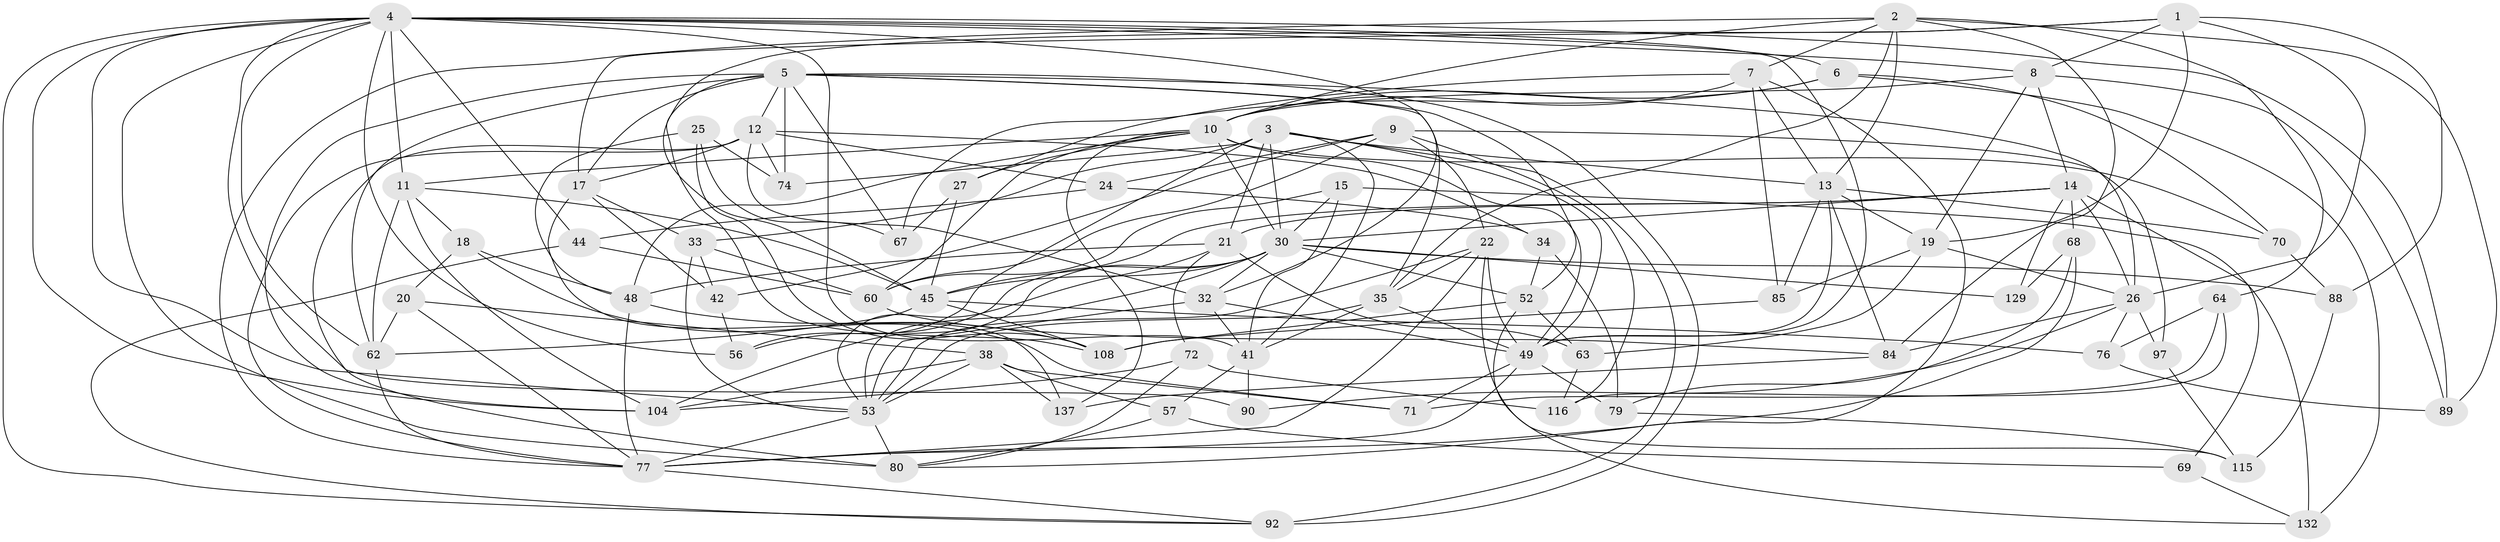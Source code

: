 // original degree distribution, {4: 1.0}
// Generated by graph-tools (version 1.1) at 2025/21/03/04/25 18:21:00]
// undirected, 70 vertices, 201 edges
graph export_dot {
graph [start="1"]
  node [color=gray90,style=filled];
  1 [super="+55"];
  2 [super="+16"];
  3 [super="+87+117+114"];
  4 [super="+125+109+29"];
  5 [super="+75"];
  6 [super="+39"];
  7 [super="+36"];
  8 [super="+28"];
  9 [super="+99"];
  10 [super="+61+110"];
  11 [super="+139"];
  12 [super="+43"];
  13 [super="+23"];
  14 [super="+66+40"];
  15;
  17 [super="+54"];
  18;
  19 [super="+101"];
  20;
  21 [super="+31"];
  22 [super="+123"];
  24;
  25;
  26 [super="+96+46"];
  27;
  30 [super="+73+94"];
  32 [super="+37"];
  33 [super="+47"];
  34;
  35 [super="+51"];
  38 [super="+127"];
  41 [super="+50+58"];
  42;
  44;
  45 [super="+102+105"];
  48 [super="+130"];
  49 [super="+133+124+140"];
  52 [super="+119"];
  53 [super="+83+91"];
  56;
  57;
  60 [super="+135"];
  62 [super="+118"];
  63;
  64;
  67;
  68 [super="+126"];
  69;
  70;
  71;
  72;
  74;
  76;
  77 [super="+93"];
  79;
  80 [super="+100"];
  84 [super="+131"];
  85;
  88;
  89;
  90;
  92 [super="+107"];
  97;
  104 [super="+121"];
  108 [super="+112"];
  115;
  116;
  129;
  132;
  137;
  1 -- 88;
  1 -- 8;
  1 -- 45;
  1 -- 17;
  1 -- 19;
  1 -- 26;
  2 -- 89;
  2 -- 64;
  2 -- 84;
  2 -- 7;
  2 -- 35;
  2 -- 10;
  2 -- 13;
  2 -- 77;
  3 -- 33 [weight=2];
  3 -- 41;
  3 -- 21;
  3 -- 74;
  3 -- 49;
  3 -- 13;
  3 -- 30;
  3 -- 56;
  3 -- 92;
  4 -- 32;
  4 -- 89;
  4 -- 6 [weight=2];
  4 -- 92;
  4 -- 80;
  4 -- 8;
  4 -- 90;
  4 -- 62;
  4 -- 11;
  4 -- 49;
  4 -- 53;
  4 -- 56;
  4 -- 41;
  4 -- 44;
  4 -- 104;
  5 -- 67;
  5 -- 52;
  5 -- 108;
  5 -- 35;
  5 -- 104;
  5 -- 74;
  5 -- 17;
  5 -- 92 [weight=2];
  5 -- 62;
  5 -- 12;
  5 -- 26;
  6 -- 70;
  6 -- 67;
  6 -- 132;
  6 -- 10;
  7 -- 85;
  7 -- 80;
  7 -- 27;
  7 -- 13;
  7 -- 10;
  8 -- 14;
  8 -- 89;
  8 -- 10;
  8 -- 19;
  9 -- 42;
  9 -- 22;
  9 -- 97;
  9 -- 24;
  9 -- 116;
  9 -- 60;
  10 -- 48;
  10 -- 30;
  10 -- 11;
  10 -- 49;
  10 -- 70;
  10 -- 137;
  10 -- 27;
  10 -- 60;
  11 -- 62;
  11 -- 18;
  11 -- 45;
  11 -- 104;
  12 -- 80;
  12 -- 32;
  12 -- 17;
  12 -- 34;
  12 -- 24;
  12 -- 74;
  12 -- 77;
  13 -- 19;
  13 -- 85;
  13 -- 49;
  13 -- 84;
  13 -- 70;
  14 -- 129;
  14 -- 68 [weight=2];
  14 -- 69 [weight=2];
  14 -- 45;
  14 -- 26;
  14 -- 21;
  14 -- 30;
  15 -- 30;
  15 -- 132;
  15 -- 60;
  15 -- 41;
  17 -- 42;
  17 -- 33;
  17 -- 137;
  18 -- 20;
  18 -- 48;
  18 -- 71;
  19 -- 85;
  19 -- 63;
  19 -- 26;
  20 -- 77;
  20 -- 62;
  20 -- 38;
  21 -- 72;
  21 -- 63;
  21 -- 53;
  21 -- 48;
  22 -- 35;
  22 -- 53;
  22 -- 49;
  22 -- 115;
  22 -- 77;
  24 -- 44;
  24 -- 34;
  25 -- 74;
  25 -- 67;
  25 -- 108;
  25 -- 48;
  26 -- 84 [weight=2];
  26 -- 97 [weight=2];
  26 -- 90;
  26 -- 76;
  27 -- 67;
  27 -- 45;
  30 -- 129;
  30 -- 52;
  30 -- 88;
  30 -- 104;
  30 -- 45;
  30 -- 56;
  30 -- 32;
  30 -- 53;
  32 -- 49;
  32 -- 53;
  32 -- 41;
  33 -- 60;
  33 -- 42;
  33 -- 53;
  34 -- 52;
  34 -- 79;
  35 -- 41;
  35 -- 53;
  35 -- 49;
  38 -- 137;
  38 -- 71;
  38 -- 104;
  38 -- 57;
  38 -- 53;
  41 -- 90 [weight=2];
  41 -- 57;
  42 -- 56;
  44 -- 60;
  44 -- 92;
  45 -- 76;
  45 -- 62;
  45 -- 108;
  48 -- 77;
  48 -- 108;
  49 -- 71;
  49 -- 77;
  49 -- 79;
  52 -- 108;
  52 -- 132;
  52 -- 63;
  53 -- 77;
  53 -- 80;
  57 -- 69;
  57 -- 80;
  60 -- 84;
  62 -- 77;
  63 -- 116;
  64 -- 71;
  64 -- 116;
  64 -- 76;
  68 -- 129 [weight=2];
  68 -- 79;
  68 -- 77;
  69 -- 132;
  70 -- 88;
  72 -- 116;
  72 -- 80;
  72 -- 104;
  76 -- 89;
  77 -- 92;
  79 -- 115;
  84 -- 137;
  85 -- 108;
  88 -- 115;
  97 -- 115;
}
